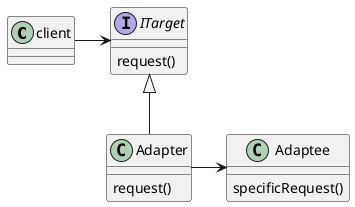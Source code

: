 @startuml

class client

interface ITarget {
  request()
}

class Adapter {
  request()
}

class Adaptee {
  specificRequest()
}

client -> ITarget
ITarget <|-- Adapter
Adapter -> Adaptee

@enduml